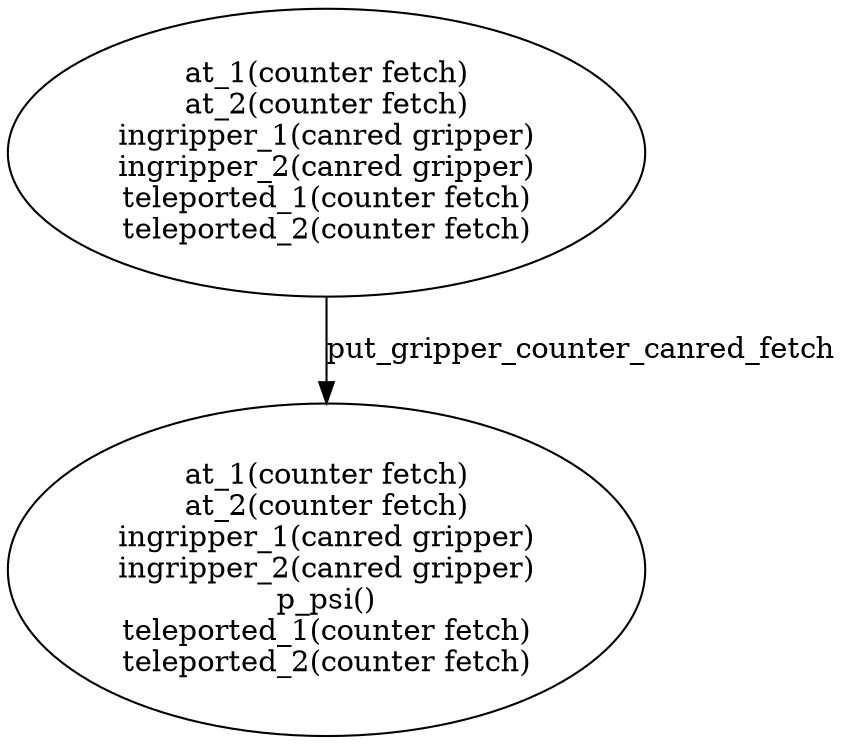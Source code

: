 strict digraph  {
1 [label="at_1(counter fetch)\nat_2(counter fetch)\ningripper_1(canred gripper)\ningripper_2(canred gripper)\nteleported_1(counter fetch)\nteleported_2(counter fetch)"];
2 [label="at_1(counter fetch)\nat_2(counter fetch)\ningripper_1(canred gripper)\ningripper_2(canred gripper)\np_psi()\nteleported_1(counter fetch)\nteleported_2(counter fetch)"];
1 -> 2  [label=put_gripper_counter_canred_fetch];
}
